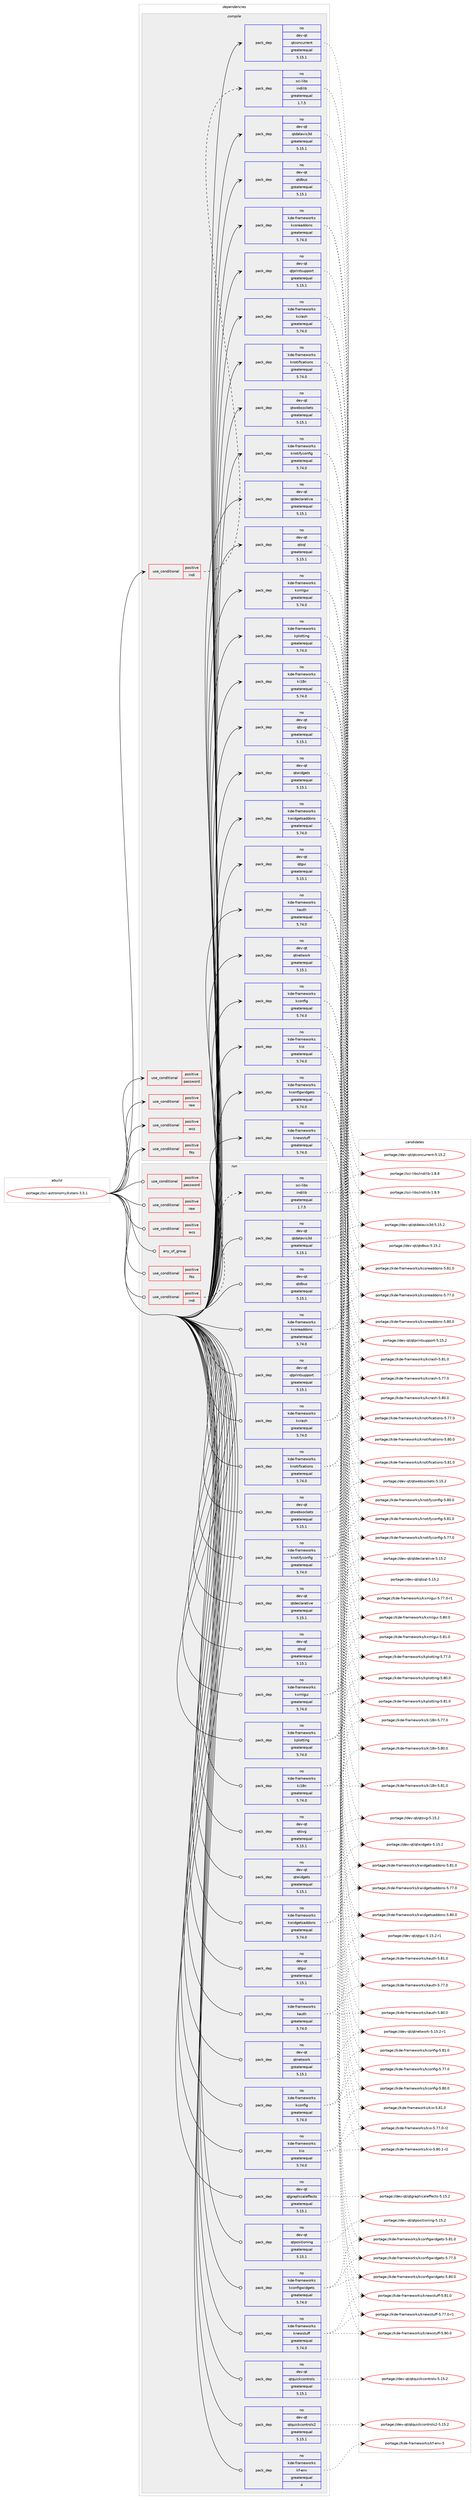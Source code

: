 digraph prolog {

# *************
# Graph options
# *************

newrank=true;
concentrate=true;
compound=true;
graph [rankdir=LR,fontname=Helvetica,fontsize=10,ranksep=1.5];#, ranksep=2.5, nodesep=0.2];
edge  [arrowhead=vee];
node  [fontname=Helvetica,fontsize=10];

# **********
# The ebuild
# **********

subgraph cluster_leftcol {
color=gray;
rank=same;
label=<<i>ebuild</i>>;
id [label="portage://sci-astronomy/kstars-3.5.1", color=red, width=4, href="../sci-astronomy/kstars-3.5.1.svg"];
}

# ****************
# The dependencies
# ****************

subgraph cluster_midcol {
color=gray;
label=<<i>dependencies</i>>;
subgraph cluster_compile {
fillcolor="#eeeeee";
style=filled;
label=<<i>compile</i>>;
subgraph cond871 {
dependency1336 [label=<<TABLE BORDER="0" CELLBORDER="1" CELLSPACING="0" CELLPADDING="4"><TR><TD ROWSPAN="3" CELLPADDING="10">use_conditional</TD></TR><TR><TD>positive</TD></TR><TR><TD>fits</TD></TR></TABLE>>, shape=none, color=red];
# *** BEGIN UNKNOWN DEPENDENCY TYPE (TODO) ***
# dependency1336 -> package_dependency(portage://sci-astronomy/kstars-3.5.1,install,no,sci-libs,cfitsio,none,[,,],any_same_slot,[])
# *** END UNKNOWN DEPENDENCY TYPE (TODO) ***

}
id:e -> dependency1336:w [weight=20,style="solid",arrowhead="vee"];
subgraph cond872 {
dependency1337 [label=<<TABLE BORDER="0" CELLBORDER="1" CELLSPACING="0" CELLPADDING="4"><TR><TD ROWSPAN="3" CELLPADDING="10">use_conditional</TD></TR><TR><TD>positive</TD></TR><TR><TD>indi</TD></TR></TABLE>>, shape=none, color=red];
# *** BEGIN UNKNOWN DEPENDENCY TYPE (TODO) ***
# dependency1337 -> package_dependency(portage://sci-astronomy/kstars-3.5.1,install,no,sci-libs,gsl,none,[,,],any_same_slot,[])
# *** END UNKNOWN DEPENDENCY TYPE (TODO) ***

subgraph pack438 {
dependency1338 [label=<<TABLE BORDER="0" CELLBORDER="1" CELLSPACING="0" CELLPADDING="4" WIDTH="220"><TR><TD ROWSPAN="6" CELLPADDING="30">pack_dep</TD></TR><TR><TD WIDTH="110">no</TD></TR><TR><TD>sci-libs</TD></TR><TR><TD>indilib</TD></TR><TR><TD>greaterequal</TD></TR><TR><TD>1.7.5</TD></TR></TABLE>>, shape=none, color=blue];
}
dependency1337:e -> dependency1338:w [weight=20,style="dashed",arrowhead="vee"];
# *** BEGIN UNKNOWN DEPENDENCY TYPE (TODO) ***
# dependency1337 -> package_dependency(portage://sci-astronomy/kstars-3.5.1,install,no,sci-libs,libnova,none,[,,],any_same_slot,[])
# *** END UNKNOWN DEPENDENCY TYPE (TODO) ***

# *** BEGIN UNKNOWN DEPENDENCY TYPE (TODO) ***
# dependency1337 -> package_dependency(portage://sci-astronomy/kstars-3.5.1,install,no,sci-libs,stellarsolver,none,[,,],[],[])
# *** END UNKNOWN DEPENDENCY TYPE (TODO) ***

}
id:e -> dependency1337:w [weight=20,style="solid",arrowhead="vee"];
subgraph cond873 {
dependency1339 [label=<<TABLE BORDER="0" CELLBORDER="1" CELLSPACING="0" CELLPADDING="4"><TR><TD ROWSPAN="3" CELLPADDING="10">use_conditional</TD></TR><TR><TD>positive</TD></TR><TR><TD>password</TD></TR></TABLE>>, shape=none, color=red];
# *** BEGIN UNKNOWN DEPENDENCY TYPE (TODO) ***
# dependency1339 -> package_dependency(portage://sci-astronomy/kstars-3.5.1,install,no,dev-libs,qtkeychain,none,[,,],any_same_slot,[])
# *** END UNKNOWN DEPENDENCY TYPE (TODO) ***

}
id:e -> dependency1339:w [weight=20,style="solid",arrowhead="vee"];
subgraph cond874 {
dependency1340 [label=<<TABLE BORDER="0" CELLBORDER="1" CELLSPACING="0" CELLPADDING="4"><TR><TD ROWSPAN="3" CELLPADDING="10">use_conditional</TD></TR><TR><TD>positive</TD></TR><TR><TD>raw</TD></TR></TABLE>>, shape=none, color=red];
# *** BEGIN UNKNOWN DEPENDENCY TYPE (TODO) ***
# dependency1340 -> package_dependency(portage://sci-astronomy/kstars-3.5.1,install,no,media-libs,libraw,none,[,,],any_same_slot,[])
# *** END UNKNOWN DEPENDENCY TYPE (TODO) ***

}
id:e -> dependency1340:w [weight=20,style="solid",arrowhead="vee"];
subgraph cond875 {
dependency1341 [label=<<TABLE BORDER="0" CELLBORDER="1" CELLSPACING="0" CELLPADDING="4"><TR><TD ROWSPAN="3" CELLPADDING="10">use_conditional</TD></TR><TR><TD>positive</TD></TR><TR><TD>wcs</TD></TR></TABLE>>, shape=none, color=red];
# *** BEGIN UNKNOWN DEPENDENCY TYPE (TODO) ***
# dependency1341 -> package_dependency(portage://sci-astronomy/kstars-3.5.1,install,no,sci-astronomy,wcslib,none,[,,],any_same_slot,[])
# *** END UNKNOWN DEPENDENCY TYPE (TODO) ***

}
id:e -> dependency1341:w [weight=20,style="solid",arrowhead="vee"];
# *** BEGIN UNKNOWN DEPENDENCY TYPE (TODO) ***
# id -> package_dependency(portage://sci-astronomy/kstars-3.5.1,install,no,dev-cpp,eigen,none,[,,],[slot(3)],[])
# *** END UNKNOWN DEPENDENCY TYPE (TODO) ***

subgraph pack439 {
dependency1342 [label=<<TABLE BORDER="0" CELLBORDER="1" CELLSPACING="0" CELLPADDING="4" WIDTH="220"><TR><TD ROWSPAN="6" CELLPADDING="30">pack_dep</TD></TR><TR><TD WIDTH="110">no</TD></TR><TR><TD>dev-qt</TD></TR><TR><TD>qtconcurrent</TD></TR><TR><TD>greaterequal</TD></TR><TR><TD>5.15.1</TD></TR></TABLE>>, shape=none, color=blue];
}
id:e -> dependency1342:w [weight=20,style="solid",arrowhead="vee"];
# *** BEGIN UNKNOWN DEPENDENCY TYPE (TODO) ***
# id -> package_dependency(portage://sci-astronomy/kstars-3.5.1,install,no,dev-qt,qtcore,none,[,,],[slot(5)],[])
# *** END UNKNOWN DEPENDENCY TYPE (TODO) ***

subgraph pack440 {
dependency1343 [label=<<TABLE BORDER="0" CELLBORDER="1" CELLSPACING="0" CELLPADDING="4" WIDTH="220"><TR><TD ROWSPAN="6" CELLPADDING="30">pack_dep</TD></TR><TR><TD WIDTH="110">no</TD></TR><TR><TD>dev-qt</TD></TR><TR><TD>qtdatavis3d</TD></TR><TR><TD>greaterequal</TD></TR><TR><TD>5.15.1</TD></TR></TABLE>>, shape=none, color=blue];
}
id:e -> dependency1343:w [weight=20,style="solid",arrowhead="vee"];
subgraph pack441 {
dependency1344 [label=<<TABLE BORDER="0" CELLBORDER="1" CELLSPACING="0" CELLPADDING="4" WIDTH="220"><TR><TD ROWSPAN="6" CELLPADDING="30">pack_dep</TD></TR><TR><TD WIDTH="110">no</TD></TR><TR><TD>dev-qt</TD></TR><TR><TD>qtdbus</TD></TR><TR><TD>greaterequal</TD></TR><TR><TD>5.15.1</TD></TR></TABLE>>, shape=none, color=blue];
}
id:e -> dependency1344:w [weight=20,style="solid",arrowhead="vee"];
subgraph pack442 {
dependency1345 [label=<<TABLE BORDER="0" CELLBORDER="1" CELLSPACING="0" CELLPADDING="4" WIDTH="220"><TR><TD ROWSPAN="6" CELLPADDING="30">pack_dep</TD></TR><TR><TD WIDTH="110">no</TD></TR><TR><TD>dev-qt</TD></TR><TR><TD>qtdeclarative</TD></TR><TR><TD>greaterequal</TD></TR><TR><TD>5.15.1</TD></TR></TABLE>>, shape=none, color=blue];
}
id:e -> dependency1345:w [weight=20,style="solid",arrowhead="vee"];
subgraph pack443 {
dependency1346 [label=<<TABLE BORDER="0" CELLBORDER="1" CELLSPACING="0" CELLPADDING="4" WIDTH="220"><TR><TD ROWSPAN="6" CELLPADDING="30">pack_dep</TD></TR><TR><TD WIDTH="110">no</TD></TR><TR><TD>dev-qt</TD></TR><TR><TD>qtgui</TD></TR><TR><TD>greaterequal</TD></TR><TR><TD>5.15.1</TD></TR></TABLE>>, shape=none, color=blue];
}
id:e -> dependency1346:w [weight=20,style="solid",arrowhead="vee"];
subgraph pack444 {
dependency1347 [label=<<TABLE BORDER="0" CELLBORDER="1" CELLSPACING="0" CELLPADDING="4" WIDTH="220"><TR><TD ROWSPAN="6" CELLPADDING="30">pack_dep</TD></TR><TR><TD WIDTH="110">no</TD></TR><TR><TD>dev-qt</TD></TR><TR><TD>qtnetwork</TD></TR><TR><TD>greaterequal</TD></TR><TR><TD>5.15.1</TD></TR></TABLE>>, shape=none, color=blue];
}
id:e -> dependency1347:w [weight=20,style="solid",arrowhead="vee"];
subgraph pack445 {
dependency1348 [label=<<TABLE BORDER="0" CELLBORDER="1" CELLSPACING="0" CELLPADDING="4" WIDTH="220"><TR><TD ROWSPAN="6" CELLPADDING="30">pack_dep</TD></TR><TR><TD WIDTH="110">no</TD></TR><TR><TD>dev-qt</TD></TR><TR><TD>qtprintsupport</TD></TR><TR><TD>greaterequal</TD></TR><TR><TD>5.15.1</TD></TR></TABLE>>, shape=none, color=blue];
}
id:e -> dependency1348:w [weight=20,style="solid",arrowhead="vee"];
subgraph pack446 {
dependency1349 [label=<<TABLE BORDER="0" CELLBORDER="1" CELLSPACING="0" CELLPADDING="4" WIDTH="220"><TR><TD ROWSPAN="6" CELLPADDING="30">pack_dep</TD></TR><TR><TD WIDTH="110">no</TD></TR><TR><TD>dev-qt</TD></TR><TR><TD>qtsql</TD></TR><TR><TD>greaterequal</TD></TR><TR><TD>5.15.1</TD></TR></TABLE>>, shape=none, color=blue];
}
id:e -> dependency1349:w [weight=20,style="solid",arrowhead="vee"];
subgraph pack447 {
dependency1350 [label=<<TABLE BORDER="0" CELLBORDER="1" CELLSPACING="0" CELLPADDING="4" WIDTH="220"><TR><TD ROWSPAN="6" CELLPADDING="30">pack_dep</TD></TR><TR><TD WIDTH="110">no</TD></TR><TR><TD>dev-qt</TD></TR><TR><TD>qtsvg</TD></TR><TR><TD>greaterequal</TD></TR><TR><TD>5.15.1</TD></TR></TABLE>>, shape=none, color=blue];
}
id:e -> dependency1350:w [weight=20,style="solid",arrowhead="vee"];
subgraph pack448 {
dependency1351 [label=<<TABLE BORDER="0" CELLBORDER="1" CELLSPACING="0" CELLPADDING="4" WIDTH="220"><TR><TD ROWSPAN="6" CELLPADDING="30">pack_dep</TD></TR><TR><TD WIDTH="110">no</TD></TR><TR><TD>dev-qt</TD></TR><TR><TD>qtwebsockets</TD></TR><TR><TD>greaterequal</TD></TR><TR><TD>5.15.1</TD></TR></TABLE>>, shape=none, color=blue];
}
id:e -> dependency1351:w [weight=20,style="solid",arrowhead="vee"];
subgraph pack449 {
dependency1352 [label=<<TABLE BORDER="0" CELLBORDER="1" CELLSPACING="0" CELLPADDING="4" WIDTH="220"><TR><TD ROWSPAN="6" CELLPADDING="30">pack_dep</TD></TR><TR><TD WIDTH="110">no</TD></TR><TR><TD>dev-qt</TD></TR><TR><TD>qtwidgets</TD></TR><TR><TD>greaterequal</TD></TR><TR><TD>5.15.1</TD></TR></TABLE>>, shape=none, color=blue];
}
id:e -> dependency1352:w [weight=20,style="solid",arrowhead="vee"];
# *** BEGIN UNKNOWN DEPENDENCY TYPE (TODO) ***
# id -> package_dependency(portage://sci-astronomy/kstars-3.5.1,install,no,dev-util,desktop-file-utils,none,[,,],[],[])
# *** END UNKNOWN DEPENDENCY TYPE (TODO) ***

subgraph pack450 {
dependency1353 [label=<<TABLE BORDER="0" CELLBORDER="1" CELLSPACING="0" CELLPADDING="4" WIDTH="220"><TR><TD ROWSPAN="6" CELLPADDING="30">pack_dep</TD></TR><TR><TD WIDTH="110">no</TD></TR><TR><TD>kde-frameworks</TD></TR><TR><TD>kauth</TD></TR><TR><TD>greaterequal</TD></TR><TR><TD>5.74.0</TD></TR></TABLE>>, shape=none, color=blue];
}
id:e -> dependency1353:w [weight=20,style="solid",arrowhead="vee"];
subgraph pack451 {
dependency1354 [label=<<TABLE BORDER="0" CELLBORDER="1" CELLSPACING="0" CELLPADDING="4" WIDTH="220"><TR><TD ROWSPAN="6" CELLPADDING="30">pack_dep</TD></TR><TR><TD WIDTH="110">no</TD></TR><TR><TD>kde-frameworks</TD></TR><TR><TD>kconfig</TD></TR><TR><TD>greaterequal</TD></TR><TR><TD>5.74.0</TD></TR></TABLE>>, shape=none, color=blue];
}
id:e -> dependency1354:w [weight=20,style="solid",arrowhead="vee"];
subgraph pack452 {
dependency1355 [label=<<TABLE BORDER="0" CELLBORDER="1" CELLSPACING="0" CELLPADDING="4" WIDTH="220"><TR><TD ROWSPAN="6" CELLPADDING="30">pack_dep</TD></TR><TR><TD WIDTH="110">no</TD></TR><TR><TD>kde-frameworks</TD></TR><TR><TD>kconfigwidgets</TD></TR><TR><TD>greaterequal</TD></TR><TR><TD>5.74.0</TD></TR></TABLE>>, shape=none, color=blue];
}
id:e -> dependency1355:w [weight=20,style="solid",arrowhead="vee"];
subgraph pack453 {
dependency1356 [label=<<TABLE BORDER="0" CELLBORDER="1" CELLSPACING="0" CELLPADDING="4" WIDTH="220"><TR><TD ROWSPAN="6" CELLPADDING="30">pack_dep</TD></TR><TR><TD WIDTH="110">no</TD></TR><TR><TD>kde-frameworks</TD></TR><TR><TD>kcoreaddons</TD></TR><TR><TD>greaterequal</TD></TR><TR><TD>5.74.0</TD></TR></TABLE>>, shape=none, color=blue];
}
id:e -> dependency1356:w [weight=20,style="solid",arrowhead="vee"];
subgraph pack454 {
dependency1357 [label=<<TABLE BORDER="0" CELLBORDER="1" CELLSPACING="0" CELLPADDING="4" WIDTH="220"><TR><TD ROWSPAN="6" CELLPADDING="30">pack_dep</TD></TR><TR><TD WIDTH="110">no</TD></TR><TR><TD>kde-frameworks</TD></TR><TR><TD>kcrash</TD></TR><TR><TD>greaterequal</TD></TR><TR><TD>5.74.0</TD></TR></TABLE>>, shape=none, color=blue];
}
id:e -> dependency1357:w [weight=20,style="solid",arrowhead="vee"];
subgraph pack455 {
dependency1358 [label=<<TABLE BORDER="0" CELLBORDER="1" CELLSPACING="0" CELLPADDING="4" WIDTH="220"><TR><TD ROWSPAN="6" CELLPADDING="30">pack_dep</TD></TR><TR><TD WIDTH="110">no</TD></TR><TR><TD>kde-frameworks</TD></TR><TR><TD>ki18n</TD></TR><TR><TD>greaterequal</TD></TR><TR><TD>5.74.0</TD></TR></TABLE>>, shape=none, color=blue];
}
id:e -> dependency1358:w [weight=20,style="solid",arrowhead="vee"];
subgraph pack456 {
dependency1359 [label=<<TABLE BORDER="0" CELLBORDER="1" CELLSPACING="0" CELLPADDING="4" WIDTH="220"><TR><TD ROWSPAN="6" CELLPADDING="30">pack_dep</TD></TR><TR><TD WIDTH="110">no</TD></TR><TR><TD>kde-frameworks</TD></TR><TR><TD>kio</TD></TR><TR><TD>greaterequal</TD></TR><TR><TD>5.74.0</TD></TR></TABLE>>, shape=none, color=blue];
}
id:e -> dependency1359:w [weight=20,style="solid",arrowhead="vee"];
subgraph pack457 {
dependency1360 [label=<<TABLE BORDER="0" CELLBORDER="1" CELLSPACING="0" CELLPADDING="4" WIDTH="220"><TR><TD ROWSPAN="6" CELLPADDING="30">pack_dep</TD></TR><TR><TD WIDTH="110">no</TD></TR><TR><TD>kde-frameworks</TD></TR><TR><TD>knewstuff</TD></TR><TR><TD>greaterequal</TD></TR><TR><TD>5.74.0</TD></TR></TABLE>>, shape=none, color=blue];
}
id:e -> dependency1360:w [weight=20,style="solid",arrowhead="vee"];
subgraph pack458 {
dependency1361 [label=<<TABLE BORDER="0" CELLBORDER="1" CELLSPACING="0" CELLPADDING="4" WIDTH="220"><TR><TD ROWSPAN="6" CELLPADDING="30">pack_dep</TD></TR><TR><TD WIDTH="110">no</TD></TR><TR><TD>kde-frameworks</TD></TR><TR><TD>knotifications</TD></TR><TR><TD>greaterequal</TD></TR><TR><TD>5.74.0</TD></TR></TABLE>>, shape=none, color=blue];
}
id:e -> dependency1361:w [weight=20,style="solid",arrowhead="vee"];
subgraph pack459 {
dependency1362 [label=<<TABLE BORDER="0" CELLBORDER="1" CELLSPACING="0" CELLPADDING="4" WIDTH="220"><TR><TD ROWSPAN="6" CELLPADDING="30">pack_dep</TD></TR><TR><TD WIDTH="110">no</TD></TR><TR><TD>kde-frameworks</TD></TR><TR><TD>knotifyconfig</TD></TR><TR><TD>greaterequal</TD></TR><TR><TD>5.74.0</TD></TR></TABLE>>, shape=none, color=blue];
}
id:e -> dependency1362:w [weight=20,style="solid",arrowhead="vee"];
subgraph pack460 {
dependency1363 [label=<<TABLE BORDER="0" CELLBORDER="1" CELLSPACING="0" CELLPADDING="4" WIDTH="220"><TR><TD ROWSPAN="6" CELLPADDING="30">pack_dep</TD></TR><TR><TD WIDTH="110">no</TD></TR><TR><TD>kde-frameworks</TD></TR><TR><TD>kplotting</TD></TR><TR><TD>greaterequal</TD></TR><TR><TD>5.74.0</TD></TR></TABLE>>, shape=none, color=blue];
}
id:e -> dependency1363:w [weight=20,style="solid",arrowhead="vee"];
subgraph pack461 {
dependency1364 [label=<<TABLE BORDER="0" CELLBORDER="1" CELLSPACING="0" CELLPADDING="4" WIDTH="220"><TR><TD ROWSPAN="6" CELLPADDING="30">pack_dep</TD></TR><TR><TD WIDTH="110">no</TD></TR><TR><TD>kde-frameworks</TD></TR><TR><TD>kwidgetsaddons</TD></TR><TR><TD>greaterequal</TD></TR><TR><TD>5.74.0</TD></TR></TABLE>>, shape=none, color=blue];
}
id:e -> dependency1364:w [weight=20,style="solid",arrowhead="vee"];
subgraph pack462 {
dependency1365 [label=<<TABLE BORDER="0" CELLBORDER="1" CELLSPACING="0" CELLPADDING="4" WIDTH="220"><TR><TD ROWSPAN="6" CELLPADDING="30">pack_dep</TD></TR><TR><TD WIDTH="110">no</TD></TR><TR><TD>kde-frameworks</TD></TR><TR><TD>kxmlgui</TD></TR><TR><TD>greaterequal</TD></TR><TR><TD>5.74.0</TD></TR></TABLE>>, shape=none, color=blue];
}
id:e -> dependency1365:w [weight=20,style="solid",arrowhead="vee"];
# *** BEGIN UNKNOWN DEPENDENCY TYPE (TODO) ***
# id -> package_dependency(portage://sci-astronomy/kstars-3.5.1,install,no,sys-libs,zlib,none,[,,],[],[])
# *** END UNKNOWN DEPENDENCY TYPE (TODO) ***

# *** BEGIN UNKNOWN DEPENDENCY TYPE (TODO) ***
# id -> package_dependency(portage://sci-astronomy/kstars-3.5.1,install,no,x11-misc,shared-mime-info,none,[,,],[],[])
# *** END UNKNOWN DEPENDENCY TYPE (TODO) ***

}
subgraph cluster_compileandrun {
fillcolor="#eeeeee";
style=filled;
label=<<i>compile and run</i>>;
}
subgraph cluster_run {
fillcolor="#eeeeee";
style=filled;
label=<<i>run</i>>;
subgraph any23 {
dependency1366 [label=<<TABLE BORDER="0" CELLBORDER="1" CELLSPACING="0" CELLPADDING="4"><TR><TD CELLPADDING="10">any_of_group</TD></TR></TABLE>>, shape=none, color=red];# *** BEGIN UNKNOWN DEPENDENCY TYPE (TODO) ***
# dependency1366 -> package_dependency(portage://sci-astronomy/kstars-3.5.1,run,no,kde-frameworks,breeze-icons,none,[,,],any_different_slot,[])
# *** END UNKNOWN DEPENDENCY TYPE (TODO) ***

# *** BEGIN UNKNOWN DEPENDENCY TYPE (TODO) ***
# dependency1366 -> package_dependency(portage://sci-astronomy/kstars-3.5.1,run,no,kde-frameworks,oxygen-icons,none,[,,],any_different_slot,[])
# *** END UNKNOWN DEPENDENCY TYPE (TODO) ***

}
id:e -> dependency1366:w [weight=20,style="solid",arrowhead="odot"];
subgraph cond876 {
dependency1367 [label=<<TABLE BORDER="0" CELLBORDER="1" CELLSPACING="0" CELLPADDING="4"><TR><TD ROWSPAN="3" CELLPADDING="10">use_conditional</TD></TR><TR><TD>positive</TD></TR><TR><TD>fits</TD></TR></TABLE>>, shape=none, color=red];
# *** BEGIN UNKNOWN DEPENDENCY TYPE (TODO) ***
# dependency1367 -> package_dependency(portage://sci-astronomy/kstars-3.5.1,run,no,sci-libs,cfitsio,none,[,,],any_same_slot,[])
# *** END UNKNOWN DEPENDENCY TYPE (TODO) ***

}
id:e -> dependency1367:w [weight=20,style="solid",arrowhead="odot"];
subgraph cond877 {
dependency1368 [label=<<TABLE BORDER="0" CELLBORDER="1" CELLSPACING="0" CELLPADDING="4"><TR><TD ROWSPAN="3" CELLPADDING="10">use_conditional</TD></TR><TR><TD>positive</TD></TR><TR><TD>indi</TD></TR></TABLE>>, shape=none, color=red];
# *** BEGIN UNKNOWN DEPENDENCY TYPE (TODO) ***
# dependency1368 -> package_dependency(portage://sci-astronomy/kstars-3.5.1,run,no,sci-libs,gsl,none,[,,],any_same_slot,[])
# *** END UNKNOWN DEPENDENCY TYPE (TODO) ***

subgraph pack463 {
dependency1369 [label=<<TABLE BORDER="0" CELLBORDER="1" CELLSPACING="0" CELLPADDING="4" WIDTH="220"><TR><TD ROWSPAN="6" CELLPADDING="30">pack_dep</TD></TR><TR><TD WIDTH="110">no</TD></TR><TR><TD>sci-libs</TD></TR><TR><TD>indilib</TD></TR><TR><TD>greaterequal</TD></TR><TR><TD>1.7.5</TD></TR></TABLE>>, shape=none, color=blue];
}
dependency1368:e -> dependency1369:w [weight=20,style="dashed",arrowhead="vee"];
# *** BEGIN UNKNOWN DEPENDENCY TYPE (TODO) ***
# dependency1368 -> package_dependency(portage://sci-astronomy/kstars-3.5.1,run,no,sci-libs,libnova,none,[,,],any_same_slot,[])
# *** END UNKNOWN DEPENDENCY TYPE (TODO) ***

# *** BEGIN UNKNOWN DEPENDENCY TYPE (TODO) ***
# dependency1368 -> package_dependency(portage://sci-astronomy/kstars-3.5.1,run,no,sci-libs,stellarsolver,none,[,,],[],[])
# *** END UNKNOWN DEPENDENCY TYPE (TODO) ***

}
id:e -> dependency1368:w [weight=20,style="solid",arrowhead="odot"];
subgraph cond878 {
dependency1370 [label=<<TABLE BORDER="0" CELLBORDER="1" CELLSPACING="0" CELLPADDING="4"><TR><TD ROWSPAN="3" CELLPADDING="10">use_conditional</TD></TR><TR><TD>positive</TD></TR><TR><TD>password</TD></TR></TABLE>>, shape=none, color=red];
# *** BEGIN UNKNOWN DEPENDENCY TYPE (TODO) ***
# dependency1370 -> package_dependency(portage://sci-astronomy/kstars-3.5.1,run,no,dev-libs,qtkeychain,none,[,,],any_same_slot,[])
# *** END UNKNOWN DEPENDENCY TYPE (TODO) ***

}
id:e -> dependency1370:w [weight=20,style="solid",arrowhead="odot"];
subgraph cond879 {
dependency1371 [label=<<TABLE BORDER="0" CELLBORDER="1" CELLSPACING="0" CELLPADDING="4"><TR><TD ROWSPAN="3" CELLPADDING="10">use_conditional</TD></TR><TR><TD>positive</TD></TR><TR><TD>raw</TD></TR></TABLE>>, shape=none, color=red];
# *** BEGIN UNKNOWN DEPENDENCY TYPE (TODO) ***
# dependency1371 -> package_dependency(portage://sci-astronomy/kstars-3.5.1,run,no,media-libs,libraw,none,[,,],any_same_slot,[])
# *** END UNKNOWN DEPENDENCY TYPE (TODO) ***

}
id:e -> dependency1371:w [weight=20,style="solid",arrowhead="odot"];
subgraph cond880 {
dependency1372 [label=<<TABLE BORDER="0" CELLBORDER="1" CELLSPACING="0" CELLPADDING="4"><TR><TD ROWSPAN="3" CELLPADDING="10">use_conditional</TD></TR><TR><TD>positive</TD></TR><TR><TD>wcs</TD></TR></TABLE>>, shape=none, color=red];
# *** BEGIN UNKNOWN DEPENDENCY TYPE (TODO) ***
# dependency1372 -> package_dependency(portage://sci-astronomy/kstars-3.5.1,run,no,sci-astronomy,wcslib,none,[,,],any_same_slot,[])
# *** END UNKNOWN DEPENDENCY TYPE (TODO) ***

}
id:e -> dependency1372:w [weight=20,style="solid",arrowhead="odot"];
# *** BEGIN UNKNOWN DEPENDENCY TYPE (TODO) ***
# id -> package_dependency(portage://sci-astronomy/kstars-3.5.1,run,no,dev-qt,qtcore,none,[,,],[slot(5)],[])
# *** END UNKNOWN DEPENDENCY TYPE (TODO) ***

subgraph pack464 {
dependency1373 [label=<<TABLE BORDER="0" CELLBORDER="1" CELLSPACING="0" CELLPADDING="4" WIDTH="220"><TR><TD ROWSPAN="6" CELLPADDING="30">pack_dep</TD></TR><TR><TD WIDTH="110">no</TD></TR><TR><TD>dev-qt</TD></TR><TR><TD>qtdatavis3d</TD></TR><TR><TD>greaterequal</TD></TR><TR><TD>5.15.1</TD></TR></TABLE>>, shape=none, color=blue];
}
id:e -> dependency1373:w [weight=20,style="solid",arrowhead="odot"];
subgraph pack465 {
dependency1374 [label=<<TABLE BORDER="0" CELLBORDER="1" CELLSPACING="0" CELLPADDING="4" WIDTH="220"><TR><TD ROWSPAN="6" CELLPADDING="30">pack_dep</TD></TR><TR><TD WIDTH="110">no</TD></TR><TR><TD>dev-qt</TD></TR><TR><TD>qtdbus</TD></TR><TR><TD>greaterequal</TD></TR><TR><TD>5.15.1</TD></TR></TABLE>>, shape=none, color=blue];
}
id:e -> dependency1374:w [weight=20,style="solid",arrowhead="odot"];
subgraph pack466 {
dependency1375 [label=<<TABLE BORDER="0" CELLBORDER="1" CELLSPACING="0" CELLPADDING="4" WIDTH="220"><TR><TD ROWSPAN="6" CELLPADDING="30">pack_dep</TD></TR><TR><TD WIDTH="110">no</TD></TR><TR><TD>dev-qt</TD></TR><TR><TD>qtdeclarative</TD></TR><TR><TD>greaterequal</TD></TR><TR><TD>5.15.1</TD></TR></TABLE>>, shape=none, color=blue];
}
id:e -> dependency1375:w [weight=20,style="solid",arrowhead="odot"];
subgraph pack467 {
dependency1376 [label=<<TABLE BORDER="0" CELLBORDER="1" CELLSPACING="0" CELLPADDING="4" WIDTH="220"><TR><TD ROWSPAN="6" CELLPADDING="30">pack_dep</TD></TR><TR><TD WIDTH="110">no</TD></TR><TR><TD>dev-qt</TD></TR><TR><TD>qtgraphicaleffects</TD></TR><TR><TD>greaterequal</TD></TR><TR><TD>5.15.1</TD></TR></TABLE>>, shape=none, color=blue];
}
id:e -> dependency1376:w [weight=20,style="solid",arrowhead="odot"];
subgraph pack468 {
dependency1377 [label=<<TABLE BORDER="0" CELLBORDER="1" CELLSPACING="0" CELLPADDING="4" WIDTH="220"><TR><TD ROWSPAN="6" CELLPADDING="30">pack_dep</TD></TR><TR><TD WIDTH="110">no</TD></TR><TR><TD>dev-qt</TD></TR><TR><TD>qtgui</TD></TR><TR><TD>greaterequal</TD></TR><TR><TD>5.15.1</TD></TR></TABLE>>, shape=none, color=blue];
}
id:e -> dependency1377:w [weight=20,style="solid",arrowhead="odot"];
subgraph pack469 {
dependency1378 [label=<<TABLE BORDER="0" CELLBORDER="1" CELLSPACING="0" CELLPADDING="4" WIDTH="220"><TR><TD ROWSPAN="6" CELLPADDING="30">pack_dep</TD></TR><TR><TD WIDTH="110">no</TD></TR><TR><TD>dev-qt</TD></TR><TR><TD>qtnetwork</TD></TR><TR><TD>greaterequal</TD></TR><TR><TD>5.15.1</TD></TR></TABLE>>, shape=none, color=blue];
}
id:e -> dependency1378:w [weight=20,style="solid",arrowhead="odot"];
subgraph pack470 {
dependency1379 [label=<<TABLE BORDER="0" CELLBORDER="1" CELLSPACING="0" CELLPADDING="4" WIDTH="220"><TR><TD ROWSPAN="6" CELLPADDING="30">pack_dep</TD></TR><TR><TD WIDTH="110">no</TD></TR><TR><TD>dev-qt</TD></TR><TR><TD>qtpositioning</TD></TR><TR><TD>greaterequal</TD></TR><TR><TD>5.15.1</TD></TR></TABLE>>, shape=none, color=blue];
}
id:e -> dependency1379:w [weight=20,style="solid",arrowhead="odot"];
subgraph pack471 {
dependency1380 [label=<<TABLE BORDER="0" CELLBORDER="1" CELLSPACING="0" CELLPADDING="4" WIDTH="220"><TR><TD ROWSPAN="6" CELLPADDING="30">pack_dep</TD></TR><TR><TD WIDTH="110">no</TD></TR><TR><TD>dev-qt</TD></TR><TR><TD>qtprintsupport</TD></TR><TR><TD>greaterequal</TD></TR><TR><TD>5.15.1</TD></TR></TABLE>>, shape=none, color=blue];
}
id:e -> dependency1380:w [weight=20,style="solid",arrowhead="odot"];
subgraph pack472 {
dependency1381 [label=<<TABLE BORDER="0" CELLBORDER="1" CELLSPACING="0" CELLPADDING="4" WIDTH="220"><TR><TD ROWSPAN="6" CELLPADDING="30">pack_dep</TD></TR><TR><TD WIDTH="110">no</TD></TR><TR><TD>dev-qt</TD></TR><TR><TD>qtquickcontrols</TD></TR><TR><TD>greaterequal</TD></TR><TR><TD>5.15.1</TD></TR></TABLE>>, shape=none, color=blue];
}
id:e -> dependency1381:w [weight=20,style="solid",arrowhead="odot"];
subgraph pack473 {
dependency1382 [label=<<TABLE BORDER="0" CELLBORDER="1" CELLSPACING="0" CELLPADDING="4" WIDTH="220"><TR><TD ROWSPAN="6" CELLPADDING="30">pack_dep</TD></TR><TR><TD WIDTH="110">no</TD></TR><TR><TD>dev-qt</TD></TR><TR><TD>qtquickcontrols2</TD></TR><TR><TD>greaterequal</TD></TR><TR><TD>5.15.1</TD></TR></TABLE>>, shape=none, color=blue];
}
id:e -> dependency1382:w [weight=20,style="solid",arrowhead="odot"];
subgraph pack474 {
dependency1383 [label=<<TABLE BORDER="0" CELLBORDER="1" CELLSPACING="0" CELLPADDING="4" WIDTH="220"><TR><TD ROWSPAN="6" CELLPADDING="30">pack_dep</TD></TR><TR><TD WIDTH="110">no</TD></TR><TR><TD>dev-qt</TD></TR><TR><TD>qtsql</TD></TR><TR><TD>greaterequal</TD></TR><TR><TD>5.15.1</TD></TR></TABLE>>, shape=none, color=blue];
}
id:e -> dependency1383:w [weight=20,style="solid",arrowhead="odot"];
subgraph pack475 {
dependency1384 [label=<<TABLE BORDER="0" CELLBORDER="1" CELLSPACING="0" CELLPADDING="4" WIDTH="220"><TR><TD ROWSPAN="6" CELLPADDING="30">pack_dep</TD></TR><TR><TD WIDTH="110">no</TD></TR><TR><TD>dev-qt</TD></TR><TR><TD>qtsvg</TD></TR><TR><TD>greaterequal</TD></TR><TR><TD>5.15.1</TD></TR></TABLE>>, shape=none, color=blue];
}
id:e -> dependency1384:w [weight=20,style="solid",arrowhead="odot"];
subgraph pack476 {
dependency1385 [label=<<TABLE BORDER="0" CELLBORDER="1" CELLSPACING="0" CELLPADDING="4" WIDTH="220"><TR><TD ROWSPAN="6" CELLPADDING="30">pack_dep</TD></TR><TR><TD WIDTH="110">no</TD></TR><TR><TD>dev-qt</TD></TR><TR><TD>qtwebsockets</TD></TR><TR><TD>greaterequal</TD></TR><TR><TD>5.15.1</TD></TR></TABLE>>, shape=none, color=blue];
}
id:e -> dependency1385:w [weight=20,style="solid",arrowhead="odot"];
subgraph pack477 {
dependency1386 [label=<<TABLE BORDER="0" CELLBORDER="1" CELLSPACING="0" CELLPADDING="4" WIDTH="220"><TR><TD ROWSPAN="6" CELLPADDING="30">pack_dep</TD></TR><TR><TD WIDTH="110">no</TD></TR><TR><TD>dev-qt</TD></TR><TR><TD>qtwidgets</TD></TR><TR><TD>greaterequal</TD></TR><TR><TD>5.15.1</TD></TR></TABLE>>, shape=none, color=blue];
}
id:e -> dependency1386:w [weight=20,style="solid",arrowhead="odot"];
subgraph pack478 {
dependency1387 [label=<<TABLE BORDER="0" CELLBORDER="1" CELLSPACING="0" CELLPADDING="4" WIDTH="220"><TR><TD ROWSPAN="6" CELLPADDING="30">pack_dep</TD></TR><TR><TD WIDTH="110">no</TD></TR><TR><TD>kde-frameworks</TD></TR><TR><TD>kauth</TD></TR><TR><TD>greaterequal</TD></TR><TR><TD>5.74.0</TD></TR></TABLE>>, shape=none, color=blue];
}
id:e -> dependency1387:w [weight=20,style="solid",arrowhead="odot"];
subgraph pack479 {
dependency1388 [label=<<TABLE BORDER="0" CELLBORDER="1" CELLSPACING="0" CELLPADDING="4" WIDTH="220"><TR><TD ROWSPAN="6" CELLPADDING="30">pack_dep</TD></TR><TR><TD WIDTH="110">no</TD></TR><TR><TD>kde-frameworks</TD></TR><TR><TD>kconfig</TD></TR><TR><TD>greaterequal</TD></TR><TR><TD>5.74.0</TD></TR></TABLE>>, shape=none, color=blue];
}
id:e -> dependency1388:w [weight=20,style="solid",arrowhead="odot"];
subgraph pack480 {
dependency1389 [label=<<TABLE BORDER="0" CELLBORDER="1" CELLSPACING="0" CELLPADDING="4" WIDTH="220"><TR><TD ROWSPAN="6" CELLPADDING="30">pack_dep</TD></TR><TR><TD WIDTH="110">no</TD></TR><TR><TD>kde-frameworks</TD></TR><TR><TD>kconfigwidgets</TD></TR><TR><TD>greaterequal</TD></TR><TR><TD>5.74.0</TD></TR></TABLE>>, shape=none, color=blue];
}
id:e -> dependency1389:w [weight=20,style="solid",arrowhead="odot"];
subgraph pack481 {
dependency1390 [label=<<TABLE BORDER="0" CELLBORDER="1" CELLSPACING="0" CELLPADDING="4" WIDTH="220"><TR><TD ROWSPAN="6" CELLPADDING="30">pack_dep</TD></TR><TR><TD WIDTH="110">no</TD></TR><TR><TD>kde-frameworks</TD></TR><TR><TD>kcoreaddons</TD></TR><TR><TD>greaterequal</TD></TR><TR><TD>5.74.0</TD></TR></TABLE>>, shape=none, color=blue];
}
id:e -> dependency1390:w [weight=20,style="solid",arrowhead="odot"];
subgraph pack482 {
dependency1391 [label=<<TABLE BORDER="0" CELLBORDER="1" CELLSPACING="0" CELLPADDING="4" WIDTH="220"><TR><TD ROWSPAN="6" CELLPADDING="30">pack_dep</TD></TR><TR><TD WIDTH="110">no</TD></TR><TR><TD>kde-frameworks</TD></TR><TR><TD>kcrash</TD></TR><TR><TD>greaterequal</TD></TR><TR><TD>5.74.0</TD></TR></TABLE>>, shape=none, color=blue];
}
id:e -> dependency1391:w [weight=20,style="solid",arrowhead="odot"];
subgraph pack483 {
dependency1392 [label=<<TABLE BORDER="0" CELLBORDER="1" CELLSPACING="0" CELLPADDING="4" WIDTH="220"><TR><TD ROWSPAN="6" CELLPADDING="30">pack_dep</TD></TR><TR><TD WIDTH="110">no</TD></TR><TR><TD>kde-frameworks</TD></TR><TR><TD>kf-env</TD></TR><TR><TD>greaterequal</TD></TR><TR><TD>4</TD></TR></TABLE>>, shape=none, color=blue];
}
id:e -> dependency1392:w [weight=20,style="solid",arrowhead="odot"];
subgraph pack484 {
dependency1393 [label=<<TABLE BORDER="0" CELLBORDER="1" CELLSPACING="0" CELLPADDING="4" WIDTH="220"><TR><TD ROWSPAN="6" CELLPADDING="30">pack_dep</TD></TR><TR><TD WIDTH="110">no</TD></TR><TR><TD>kde-frameworks</TD></TR><TR><TD>ki18n</TD></TR><TR><TD>greaterequal</TD></TR><TR><TD>5.74.0</TD></TR></TABLE>>, shape=none, color=blue];
}
id:e -> dependency1393:w [weight=20,style="solid",arrowhead="odot"];
subgraph pack485 {
dependency1394 [label=<<TABLE BORDER="0" CELLBORDER="1" CELLSPACING="0" CELLPADDING="4" WIDTH="220"><TR><TD ROWSPAN="6" CELLPADDING="30">pack_dep</TD></TR><TR><TD WIDTH="110">no</TD></TR><TR><TD>kde-frameworks</TD></TR><TR><TD>kio</TD></TR><TR><TD>greaterequal</TD></TR><TR><TD>5.74.0</TD></TR></TABLE>>, shape=none, color=blue];
}
id:e -> dependency1394:w [weight=20,style="solid",arrowhead="odot"];
subgraph pack486 {
dependency1395 [label=<<TABLE BORDER="0" CELLBORDER="1" CELLSPACING="0" CELLPADDING="4" WIDTH="220"><TR><TD ROWSPAN="6" CELLPADDING="30">pack_dep</TD></TR><TR><TD WIDTH="110">no</TD></TR><TR><TD>kde-frameworks</TD></TR><TR><TD>knewstuff</TD></TR><TR><TD>greaterequal</TD></TR><TR><TD>5.74.0</TD></TR></TABLE>>, shape=none, color=blue];
}
id:e -> dependency1395:w [weight=20,style="solid",arrowhead="odot"];
subgraph pack487 {
dependency1396 [label=<<TABLE BORDER="0" CELLBORDER="1" CELLSPACING="0" CELLPADDING="4" WIDTH="220"><TR><TD ROWSPAN="6" CELLPADDING="30">pack_dep</TD></TR><TR><TD WIDTH="110">no</TD></TR><TR><TD>kde-frameworks</TD></TR><TR><TD>knotifications</TD></TR><TR><TD>greaterequal</TD></TR><TR><TD>5.74.0</TD></TR></TABLE>>, shape=none, color=blue];
}
id:e -> dependency1396:w [weight=20,style="solid",arrowhead="odot"];
subgraph pack488 {
dependency1397 [label=<<TABLE BORDER="0" CELLBORDER="1" CELLSPACING="0" CELLPADDING="4" WIDTH="220"><TR><TD ROWSPAN="6" CELLPADDING="30">pack_dep</TD></TR><TR><TD WIDTH="110">no</TD></TR><TR><TD>kde-frameworks</TD></TR><TR><TD>knotifyconfig</TD></TR><TR><TD>greaterequal</TD></TR><TR><TD>5.74.0</TD></TR></TABLE>>, shape=none, color=blue];
}
id:e -> dependency1397:w [weight=20,style="solid",arrowhead="odot"];
subgraph pack489 {
dependency1398 [label=<<TABLE BORDER="0" CELLBORDER="1" CELLSPACING="0" CELLPADDING="4" WIDTH="220"><TR><TD ROWSPAN="6" CELLPADDING="30">pack_dep</TD></TR><TR><TD WIDTH="110">no</TD></TR><TR><TD>kde-frameworks</TD></TR><TR><TD>kplotting</TD></TR><TR><TD>greaterequal</TD></TR><TR><TD>5.74.0</TD></TR></TABLE>>, shape=none, color=blue];
}
id:e -> dependency1398:w [weight=20,style="solid",arrowhead="odot"];
subgraph pack490 {
dependency1399 [label=<<TABLE BORDER="0" CELLBORDER="1" CELLSPACING="0" CELLPADDING="4" WIDTH="220"><TR><TD ROWSPAN="6" CELLPADDING="30">pack_dep</TD></TR><TR><TD WIDTH="110">no</TD></TR><TR><TD>kde-frameworks</TD></TR><TR><TD>kwidgetsaddons</TD></TR><TR><TD>greaterequal</TD></TR><TR><TD>5.74.0</TD></TR></TABLE>>, shape=none, color=blue];
}
id:e -> dependency1399:w [weight=20,style="solid",arrowhead="odot"];
subgraph pack491 {
dependency1400 [label=<<TABLE BORDER="0" CELLBORDER="1" CELLSPACING="0" CELLPADDING="4" WIDTH="220"><TR><TD ROWSPAN="6" CELLPADDING="30">pack_dep</TD></TR><TR><TD WIDTH="110">no</TD></TR><TR><TD>kde-frameworks</TD></TR><TR><TD>kxmlgui</TD></TR><TR><TD>greaterequal</TD></TR><TR><TD>5.74.0</TD></TR></TABLE>>, shape=none, color=blue];
}
id:e -> dependency1400:w [weight=20,style="solid",arrowhead="odot"];
# *** BEGIN UNKNOWN DEPENDENCY TYPE (TODO) ***
# id -> package_dependency(portage://sci-astronomy/kstars-3.5.1,run,no,sys-libs,zlib,none,[,,],[],[])
# *** END UNKNOWN DEPENDENCY TYPE (TODO) ***

}
}

# **************
# The candidates
# **************

subgraph cluster_choices {
rank=same;
color=gray;
label=<<i>candidates</i>>;

subgraph choice438 {
color=black;
nodesep=1;
choice1159910545108105981154710511010010510810598454946564656 [label="portage://sci-libs/indilib-1.8.8", color=red, width=4,href="../sci-libs/indilib-1.8.8.svg"];
choice1159910545108105981154710511010010510810598454946564657 [label="portage://sci-libs/indilib-1.8.9", color=red, width=4,href="../sci-libs/indilib-1.8.9.svg"];
dependency1338:e -> choice1159910545108105981154710511010010510810598454946564656:w [style=dotted,weight="100"];
dependency1338:e -> choice1159910545108105981154710511010010510810598454946564657:w [style=dotted,weight="100"];
}
subgraph choice439 {
color=black;
nodesep=1;
choice1001011184511311647113116991111109911711411410111011645534649534650 [label="portage://dev-qt/qtconcurrent-5.15.2", color=red, width=4,href="../dev-qt/qtconcurrent-5.15.2.svg"];
dependency1342:e -> choice1001011184511311647113116991111109911711411410111011645534649534650:w [style=dotted,weight="100"];
}
subgraph choice440 {
color=black;
nodesep=1;
choice100101118451131164711311610097116971181051155110045534649534650 [label="portage://dev-qt/qtdatavis3d-5.15.2", color=red, width=4,href="../dev-qt/qtdatavis3d-5.15.2.svg"];
dependency1343:e -> choice100101118451131164711311610097116971181051155110045534649534650:w [style=dotted,weight="100"];
}
subgraph choice441 {
color=black;
nodesep=1;
choice10010111845113116471131161009811711545534649534650 [label="portage://dev-qt/qtdbus-5.15.2", color=red, width=4,href="../dev-qt/qtdbus-5.15.2.svg"];
dependency1344:e -> choice10010111845113116471131161009811711545534649534650:w [style=dotted,weight="100"];
}
subgraph choice442 {
color=black;
nodesep=1;
choice100101118451131164711311610010199108971149711610511810145534649534650 [label="portage://dev-qt/qtdeclarative-5.15.2", color=red, width=4,href="../dev-qt/qtdeclarative-5.15.2.svg"];
dependency1345:e -> choice100101118451131164711311610010199108971149711610511810145534649534650:w [style=dotted,weight="100"];
}
subgraph choice443 {
color=black;
nodesep=1;
choice1001011184511311647113116103117105455346495346504511449 [label="portage://dev-qt/qtgui-5.15.2-r1", color=red, width=4,href="../dev-qt/qtgui-5.15.2-r1.svg"];
dependency1346:e -> choice1001011184511311647113116103117105455346495346504511449:w [style=dotted,weight="100"];
}
subgraph choice444 {
color=black;
nodesep=1;
choice1001011184511311647113116110101116119111114107455346495346504511449 [label="portage://dev-qt/qtnetwork-5.15.2-r1", color=red, width=4,href="../dev-qt/qtnetwork-5.15.2-r1.svg"];
dependency1347:e -> choice1001011184511311647113116110101116119111114107455346495346504511449:w [style=dotted,weight="100"];
}
subgraph choice445 {
color=black;
nodesep=1;
choice100101118451131164711311611211410511011611511711211211111411645534649534650 [label="portage://dev-qt/qtprintsupport-5.15.2", color=red, width=4,href="../dev-qt/qtprintsupport-5.15.2.svg"];
dependency1348:e -> choice100101118451131164711311611211410511011611511711211211111411645534649534650:w [style=dotted,weight="100"];
}
subgraph choice446 {
color=black;
nodesep=1;
choice100101118451131164711311611511310845534649534650 [label="portage://dev-qt/qtsql-5.15.2", color=red, width=4,href="../dev-qt/qtsql-5.15.2.svg"];
dependency1349:e -> choice100101118451131164711311611511310845534649534650:w [style=dotted,weight="100"];
}
subgraph choice447 {
color=black;
nodesep=1;
choice100101118451131164711311611511810345534649534650 [label="portage://dev-qt/qtsvg-5.15.2", color=red, width=4,href="../dev-qt/qtsvg-5.15.2.svg"];
dependency1350:e -> choice100101118451131164711311611511810345534649534650:w [style=dotted,weight="100"];
}
subgraph choice448 {
color=black;
nodesep=1;
choice1001011184511311647113116119101981151119910710111611545534649534650 [label="portage://dev-qt/qtwebsockets-5.15.2", color=red, width=4,href="../dev-qt/qtwebsockets-5.15.2.svg"];
dependency1351:e -> choice1001011184511311647113116119101981151119910710111611545534649534650:w [style=dotted,weight="100"];
}
subgraph choice449 {
color=black;
nodesep=1;
choice100101118451131164711311611910510010310111611545534649534650 [label="portage://dev-qt/qtwidgets-5.15.2", color=red, width=4,href="../dev-qt/qtwidgets-5.15.2.svg"];
dependency1352:e -> choice100101118451131164711311611910510010310111611545534649534650:w [style=dotted,weight="100"];
}
subgraph choice450 {
color=black;
nodesep=1;
choice1071001014510211497109101119111114107115471079711711610445534655554648 [label="portage://kde-frameworks/kauth-5.77.0", color=red, width=4,href="../kde-frameworks/kauth-5.77.0.svg"];
choice1071001014510211497109101119111114107115471079711711610445534656484648 [label="portage://kde-frameworks/kauth-5.80.0", color=red, width=4,href="../kde-frameworks/kauth-5.80.0.svg"];
choice1071001014510211497109101119111114107115471079711711610445534656494648 [label="portage://kde-frameworks/kauth-5.81.0", color=red, width=4,href="../kde-frameworks/kauth-5.81.0.svg"];
dependency1353:e -> choice1071001014510211497109101119111114107115471079711711610445534655554648:w [style=dotted,weight="100"];
dependency1353:e -> choice1071001014510211497109101119111114107115471079711711610445534656484648:w [style=dotted,weight="100"];
dependency1353:e -> choice1071001014510211497109101119111114107115471079711711610445534656494648:w [style=dotted,weight="100"];
}
subgraph choice451 {
color=black;
nodesep=1;
choice1071001014510211497109101119111114107115471079911111010210510345534655554648 [label="portage://kde-frameworks/kconfig-5.77.0", color=red, width=4,href="../kde-frameworks/kconfig-5.77.0.svg"];
choice1071001014510211497109101119111114107115471079911111010210510345534656484648 [label="portage://kde-frameworks/kconfig-5.80.0", color=red, width=4,href="../kde-frameworks/kconfig-5.80.0.svg"];
choice1071001014510211497109101119111114107115471079911111010210510345534656494648 [label="portage://kde-frameworks/kconfig-5.81.0", color=red, width=4,href="../kde-frameworks/kconfig-5.81.0.svg"];
dependency1354:e -> choice1071001014510211497109101119111114107115471079911111010210510345534655554648:w [style=dotted,weight="100"];
dependency1354:e -> choice1071001014510211497109101119111114107115471079911111010210510345534656484648:w [style=dotted,weight="100"];
dependency1354:e -> choice1071001014510211497109101119111114107115471079911111010210510345534656494648:w [style=dotted,weight="100"];
}
subgraph choice452 {
color=black;
nodesep=1;
choice1071001014510211497109101119111114107115471079911111010210510311910510010310111611545534655554648 [label="portage://kde-frameworks/kconfigwidgets-5.77.0", color=red, width=4,href="../kde-frameworks/kconfigwidgets-5.77.0.svg"];
choice1071001014510211497109101119111114107115471079911111010210510311910510010310111611545534656484648 [label="portage://kde-frameworks/kconfigwidgets-5.80.0", color=red, width=4,href="../kde-frameworks/kconfigwidgets-5.80.0.svg"];
choice1071001014510211497109101119111114107115471079911111010210510311910510010310111611545534656494648 [label="portage://kde-frameworks/kconfigwidgets-5.81.0", color=red, width=4,href="../kde-frameworks/kconfigwidgets-5.81.0.svg"];
dependency1355:e -> choice1071001014510211497109101119111114107115471079911111010210510311910510010310111611545534655554648:w [style=dotted,weight="100"];
dependency1355:e -> choice1071001014510211497109101119111114107115471079911111010210510311910510010310111611545534656484648:w [style=dotted,weight="100"];
dependency1355:e -> choice1071001014510211497109101119111114107115471079911111010210510311910510010310111611545534656494648:w [style=dotted,weight="100"];
}
subgraph choice453 {
color=black;
nodesep=1;
choice107100101451021149710910111911111410711547107991111141019710010011111011545534655554648 [label="portage://kde-frameworks/kcoreaddons-5.77.0", color=red, width=4,href="../kde-frameworks/kcoreaddons-5.77.0.svg"];
choice107100101451021149710910111911111410711547107991111141019710010011111011545534656484648 [label="portage://kde-frameworks/kcoreaddons-5.80.0", color=red, width=4,href="../kde-frameworks/kcoreaddons-5.80.0.svg"];
choice107100101451021149710910111911111410711547107991111141019710010011111011545534656494648 [label="portage://kde-frameworks/kcoreaddons-5.81.0", color=red, width=4,href="../kde-frameworks/kcoreaddons-5.81.0.svg"];
dependency1356:e -> choice107100101451021149710910111911111410711547107991111141019710010011111011545534655554648:w [style=dotted,weight="100"];
dependency1356:e -> choice107100101451021149710910111911111410711547107991111141019710010011111011545534656484648:w [style=dotted,weight="100"];
dependency1356:e -> choice107100101451021149710910111911111410711547107991111141019710010011111011545534656494648:w [style=dotted,weight="100"];
}
subgraph choice454 {
color=black;
nodesep=1;
choice107100101451021149710910111911111410711547107991149711510445534655554648 [label="portage://kde-frameworks/kcrash-5.77.0", color=red, width=4,href="../kde-frameworks/kcrash-5.77.0.svg"];
choice107100101451021149710910111911111410711547107991149711510445534656484648 [label="portage://kde-frameworks/kcrash-5.80.0", color=red, width=4,href="../kde-frameworks/kcrash-5.80.0.svg"];
choice107100101451021149710910111911111410711547107991149711510445534656494648 [label="portage://kde-frameworks/kcrash-5.81.0", color=red, width=4,href="../kde-frameworks/kcrash-5.81.0.svg"];
dependency1357:e -> choice107100101451021149710910111911111410711547107991149711510445534655554648:w [style=dotted,weight="100"];
dependency1357:e -> choice107100101451021149710910111911111410711547107991149711510445534656484648:w [style=dotted,weight="100"];
dependency1357:e -> choice107100101451021149710910111911111410711547107991149711510445534656494648:w [style=dotted,weight="100"];
}
subgraph choice455 {
color=black;
nodesep=1;
choice107100101451021149710910111911111410711547107105495611045534655554648 [label="portage://kde-frameworks/ki18n-5.77.0", color=red, width=4,href="../kde-frameworks/ki18n-5.77.0.svg"];
choice107100101451021149710910111911111410711547107105495611045534656484648 [label="portage://kde-frameworks/ki18n-5.80.0", color=red, width=4,href="../kde-frameworks/ki18n-5.80.0.svg"];
choice107100101451021149710910111911111410711547107105495611045534656494648 [label="portage://kde-frameworks/ki18n-5.81.0", color=red, width=4,href="../kde-frameworks/ki18n-5.81.0.svg"];
dependency1358:e -> choice107100101451021149710910111911111410711547107105495611045534655554648:w [style=dotted,weight="100"];
dependency1358:e -> choice107100101451021149710910111911111410711547107105495611045534656484648:w [style=dotted,weight="100"];
dependency1358:e -> choice107100101451021149710910111911111410711547107105495611045534656494648:w [style=dotted,weight="100"];
}
subgraph choice456 {
color=black;
nodesep=1;
choice107100101451021149710910111911111410711547107105111455346555546484511450 [label="portage://kde-frameworks/kio-5.77.0-r2", color=red, width=4,href="../kde-frameworks/kio-5.77.0-r2.svg"];
choice107100101451021149710910111911111410711547107105111455346564846494511450 [label="portage://kde-frameworks/kio-5.80.1-r2", color=red, width=4,href="../kde-frameworks/kio-5.80.1-r2.svg"];
choice10710010145102114971091011191111141071154710710511145534656494648 [label="portage://kde-frameworks/kio-5.81.0", color=red, width=4,href="../kde-frameworks/kio-5.81.0.svg"];
dependency1359:e -> choice107100101451021149710910111911111410711547107105111455346555546484511450:w [style=dotted,weight="100"];
dependency1359:e -> choice107100101451021149710910111911111410711547107105111455346564846494511450:w [style=dotted,weight="100"];
dependency1359:e -> choice10710010145102114971091011191111141071154710710511145534656494648:w [style=dotted,weight="100"];
}
subgraph choice457 {
color=black;
nodesep=1;
choice107100101451021149710910111911111410711547107110101119115116117102102455346555546484511449 [label="portage://kde-frameworks/knewstuff-5.77.0-r1", color=red, width=4,href="../kde-frameworks/knewstuff-5.77.0-r1.svg"];
choice10710010145102114971091011191111141071154710711010111911511611710210245534656484648 [label="portage://kde-frameworks/knewstuff-5.80.0", color=red, width=4,href="../kde-frameworks/knewstuff-5.80.0.svg"];
choice10710010145102114971091011191111141071154710711010111911511611710210245534656494648 [label="portage://kde-frameworks/knewstuff-5.81.0", color=red, width=4,href="../kde-frameworks/knewstuff-5.81.0.svg"];
dependency1360:e -> choice107100101451021149710910111911111410711547107110101119115116117102102455346555546484511449:w [style=dotted,weight="100"];
dependency1360:e -> choice10710010145102114971091011191111141071154710711010111911511611710210245534656484648:w [style=dotted,weight="100"];
dependency1360:e -> choice10710010145102114971091011191111141071154710711010111911511611710210245534656494648:w [style=dotted,weight="100"];
}
subgraph choice458 {
color=black;
nodesep=1;
choice107100101451021149710910111911111410711547107110111116105102105999711610511111011545534655554648 [label="portage://kde-frameworks/knotifications-5.77.0", color=red, width=4,href="../kde-frameworks/knotifications-5.77.0.svg"];
choice107100101451021149710910111911111410711547107110111116105102105999711610511111011545534656484648 [label="portage://kde-frameworks/knotifications-5.80.0", color=red, width=4,href="../kde-frameworks/knotifications-5.80.0.svg"];
choice107100101451021149710910111911111410711547107110111116105102105999711610511111011545534656494648 [label="portage://kde-frameworks/knotifications-5.81.0", color=red, width=4,href="../kde-frameworks/knotifications-5.81.0.svg"];
dependency1361:e -> choice107100101451021149710910111911111410711547107110111116105102105999711610511111011545534655554648:w [style=dotted,weight="100"];
dependency1361:e -> choice107100101451021149710910111911111410711547107110111116105102105999711610511111011545534656484648:w [style=dotted,weight="100"];
dependency1361:e -> choice107100101451021149710910111911111410711547107110111116105102105999711610511111011545534656494648:w [style=dotted,weight="100"];
}
subgraph choice459 {
color=black;
nodesep=1;
choice1071001014510211497109101119111114107115471071101111161051021219911111010210510345534655554648 [label="portage://kde-frameworks/knotifyconfig-5.77.0", color=red, width=4,href="../kde-frameworks/knotifyconfig-5.77.0.svg"];
choice1071001014510211497109101119111114107115471071101111161051021219911111010210510345534656484648 [label="portage://kde-frameworks/knotifyconfig-5.80.0", color=red, width=4,href="../kde-frameworks/knotifyconfig-5.80.0.svg"];
choice1071001014510211497109101119111114107115471071101111161051021219911111010210510345534656494648 [label="portage://kde-frameworks/knotifyconfig-5.81.0", color=red, width=4,href="../kde-frameworks/knotifyconfig-5.81.0.svg"];
dependency1362:e -> choice1071001014510211497109101119111114107115471071101111161051021219911111010210510345534655554648:w [style=dotted,weight="100"];
dependency1362:e -> choice1071001014510211497109101119111114107115471071101111161051021219911111010210510345534656484648:w [style=dotted,weight="100"];
dependency1362:e -> choice1071001014510211497109101119111114107115471071101111161051021219911111010210510345534656494648:w [style=dotted,weight="100"];
}
subgraph choice460 {
color=black;
nodesep=1;
choice10710010145102114971091011191111141071154710711210811111611610511010345534655554648 [label="portage://kde-frameworks/kplotting-5.77.0", color=red, width=4,href="../kde-frameworks/kplotting-5.77.0.svg"];
choice10710010145102114971091011191111141071154710711210811111611610511010345534656484648 [label="portage://kde-frameworks/kplotting-5.80.0", color=red, width=4,href="../kde-frameworks/kplotting-5.80.0.svg"];
choice10710010145102114971091011191111141071154710711210811111611610511010345534656494648 [label="portage://kde-frameworks/kplotting-5.81.0", color=red, width=4,href="../kde-frameworks/kplotting-5.81.0.svg"];
dependency1363:e -> choice10710010145102114971091011191111141071154710711210811111611610511010345534655554648:w [style=dotted,weight="100"];
dependency1363:e -> choice10710010145102114971091011191111141071154710711210811111611610511010345534656484648:w [style=dotted,weight="100"];
dependency1363:e -> choice10710010145102114971091011191111141071154710711210811111611610511010345534656494648:w [style=dotted,weight="100"];
}
subgraph choice461 {
color=black;
nodesep=1;
choice1071001014510211497109101119111114107115471071191051001031011161159710010011111011545534655554648 [label="portage://kde-frameworks/kwidgetsaddons-5.77.0", color=red, width=4,href="../kde-frameworks/kwidgetsaddons-5.77.0.svg"];
choice1071001014510211497109101119111114107115471071191051001031011161159710010011111011545534656484648 [label="portage://kde-frameworks/kwidgetsaddons-5.80.0", color=red, width=4,href="../kde-frameworks/kwidgetsaddons-5.80.0.svg"];
choice1071001014510211497109101119111114107115471071191051001031011161159710010011111011545534656494648 [label="portage://kde-frameworks/kwidgetsaddons-5.81.0", color=red, width=4,href="../kde-frameworks/kwidgetsaddons-5.81.0.svg"];
dependency1364:e -> choice1071001014510211497109101119111114107115471071191051001031011161159710010011111011545534655554648:w [style=dotted,weight="100"];
dependency1364:e -> choice1071001014510211497109101119111114107115471071191051001031011161159710010011111011545534656484648:w [style=dotted,weight="100"];
dependency1364:e -> choice1071001014510211497109101119111114107115471071191051001031011161159710010011111011545534656494648:w [style=dotted,weight="100"];
}
subgraph choice462 {
color=black;
nodesep=1;
choice107100101451021149710910111911111410711547107120109108103117105455346555546484511449 [label="portage://kde-frameworks/kxmlgui-5.77.0-r1", color=red, width=4,href="../kde-frameworks/kxmlgui-5.77.0-r1.svg"];
choice10710010145102114971091011191111141071154710712010910810311710545534656484648 [label="portage://kde-frameworks/kxmlgui-5.80.0", color=red, width=4,href="../kde-frameworks/kxmlgui-5.80.0.svg"];
choice10710010145102114971091011191111141071154710712010910810311710545534656494648 [label="portage://kde-frameworks/kxmlgui-5.81.0", color=red, width=4,href="../kde-frameworks/kxmlgui-5.81.0.svg"];
dependency1365:e -> choice107100101451021149710910111911111410711547107120109108103117105455346555546484511449:w [style=dotted,weight="100"];
dependency1365:e -> choice10710010145102114971091011191111141071154710712010910810311710545534656484648:w [style=dotted,weight="100"];
dependency1365:e -> choice10710010145102114971091011191111141071154710712010910810311710545534656494648:w [style=dotted,weight="100"];
}
subgraph choice463 {
color=black;
nodesep=1;
choice1159910545108105981154710511010010510810598454946564656 [label="portage://sci-libs/indilib-1.8.8", color=red, width=4,href="../sci-libs/indilib-1.8.8.svg"];
choice1159910545108105981154710511010010510810598454946564657 [label="portage://sci-libs/indilib-1.8.9", color=red, width=4,href="../sci-libs/indilib-1.8.9.svg"];
dependency1369:e -> choice1159910545108105981154710511010010510810598454946564656:w [style=dotted,weight="100"];
dependency1369:e -> choice1159910545108105981154710511010010510810598454946564657:w [style=dotted,weight="100"];
}
subgraph choice464 {
color=black;
nodesep=1;
choice100101118451131164711311610097116971181051155110045534649534650 [label="portage://dev-qt/qtdatavis3d-5.15.2", color=red, width=4,href="../dev-qt/qtdatavis3d-5.15.2.svg"];
dependency1373:e -> choice100101118451131164711311610097116971181051155110045534649534650:w [style=dotted,weight="100"];
}
subgraph choice465 {
color=black;
nodesep=1;
choice10010111845113116471131161009811711545534649534650 [label="portage://dev-qt/qtdbus-5.15.2", color=red, width=4,href="../dev-qt/qtdbus-5.15.2.svg"];
dependency1374:e -> choice10010111845113116471131161009811711545534649534650:w [style=dotted,weight="100"];
}
subgraph choice466 {
color=black;
nodesep=1;
choice100101118451131164711311610010199108971149711610511810145534649534650 [label="portage://dev-qt/qtdeclarative-5.15.2", color=red, width=4,href="../dev-qt/qtdeclarative-5.15.2.svg"];
dependency1375:e -> choice100101118451131164711311610010199108971149711610511810145534649534650:w [style=dotted,weight="100"];
}
subgraph choice467 {
color=black;
nodesep=1;
choice10010111845113116471131161031149711210410599971081011021021019911611545534649534650 [label="portage://dev-qt/qtgraphicaleffects-5.15.2", color=red, width=4,href="../dev-qt/qtgraphicaleffects-5.15.2.svg"];
dependency1376:e -> choice10010111845113116471131161031149711210410599971081011021021019911611545534649534650:w [style=dotted,weight="100"];
}
subgraph choice468 {
color=black;
nodesep=1;
choice1001011184511311647113116103117105455346495346504511449 [label="portage://dev-qt/qtgui-5.15.2-r1", color=red, width=4,href="../dev-qt/qtgui-5.15.2-r1.svg"];
dependency1377:e -> choice1001011184511311647113116103117105455346495346504511449:w [style=dotted,weight="100"];
}
subgraph choice469 {
color=black;
nodesep=1;
choice1001011184511311647113116110101116119111114107455346495346504511449 [label="portage://dev-qt/qtnetwork-5.15.2-r1", color=red, width=4,href="../dev-qt/qtnetwork-5.15.2-r1.svg"];
dependency1378:e -> choice1001011184511311647113116110101116119111114107455346495346504511449:w [style=dotted,weight="100"];
}
subgraph choice470 {
color=black;
nodesep=1;
choice100101118451131164711311611211111510511610511111010511010345534649534650 [label="portage://dev-qt/qtpositioning-5.15.2", color=red, width=4,href="../dev-qt/qtpositioning-5.15.2.svg"];
dependency1379:e -> choice100101118451131164711311611211111510511610511111010511010345534649534650:w [style=dotted,weight="100"];
}
subgraph choice471 {
color=black;
nodesep=1;
choice100101118451131164711311611211410511011611511711211211111411645534649534650 [label="portage://dev-qt/qtprintsupport-5.15.2", color=red, width=4,href="../dev-qt/qtprintsupport-5.15.2.svg"];
dependency1380:e -> choice100101118451131164711311611211410511011611511711211211111411645534649534650:w [style=dotted,weight="100"];
}
subgraph choice472 {
color=black;
nodesep=1;
choice1001011184511311647113116113117105991079911111011611411110811545534649534650 [label="portage://dev-qt/qtquickcontrols-5.15.2", color=red, width=4,href="../dev-qt/qtquickcontrols-5.15.2.svg"];
dependency1381:e -> choice1001011184511311647113116113117105991079911111011611411110811545534649534650:w [style=dotted,weight="100"];
}
subgraph choice473 {
color=black;
nodesep=1;
choice100101118451131164711311611311710599107991111101161141111081155045534649534650 [label="portage://dev-qt/qtquickcontrols2-5.15.2", color=red, width=4,href="../dev-qt/qtquickcontrols2-5.15.2.svg"];
dependency1382:e -> choice100101118451131164711311611311710599107991111101161141111081155045534649534650:w [style=dotted,weight="100"];
}
subgraph choice474 {
color=black;
nodesep=1;
choice100101118451131164711311611511310845534649534650 [label="portage://dev-qt/qtsql-5.15.2", color=red, width=4,href="../dev-qt/qtsql-5.15.2.svg"];
dependency1383:e -> choice100101118451131164711311611511310845534649534650:w [style=dotted,weight="100"];
}
subgraph choice475 {
color=black;
nodesep=1;
choice100101118451131164711311611511810345534649534650 [label="portage://dev-qt/qtsvg-5.15.2", color=red, width=4,href="../dev-qt/qtsvg-5.15.2.svg"];
dependency1384:e -> choice100101118451131164711311611511810345534649534650:w [style=dotted,weight="100"];
}
subgraph choice476 {
color=black;
nodesep=1;
choice1001011184511311647113116119101981151119910710111611545534649534650 [label="portage://dev-qt/qtwebsockets-5.15.2", color=red, width=4,href="../dev-qt/qtwebsockets-5.15.2.svg"];
dependency1385:e -> choice1001011184511311647113116119101981151119910710111611545534649534650:w [style=dotted,weight="100"];
}
subgraph choice477 {
color=black;
nodesep=1;
choice100101118451131164711311611910510010310111611545534649534650 [label="portage://dev-qt/qtwidgets-5.15.2", color=red, width=4,href="../dev-qt/qtwidgets-5.15.2.svg"];
dependency1386:e -> choice100101118451131164711311611910510010310111611545534649534650:w [style=dotted,weight="100"];
}
subgraph choice478 {
color=black;
nodesep=1;
choice1071001014510211497109101119111114107115471079711711610445534655554648 [label="portage://kde-frameworks/kauth-5.77.0", color=red, width=4,href="../kde-frameworks/kauth-5.77.0.svg"];
choice1071001014510211497109101119111114107115471079711711610445534656484648 [label="portage://kde-frameworks/kauth-5.80.0", color=red, width=4,href="../kde-frameworks/kauth-5.80.0.svg"];
choice1071001014510211497109101119111114107115471079711711610445534656494648 [label="portage://kde-frameworks/kauth-5.81.0", color=red, width=4,href="../kde-frameworks/kauth-5.81.0.svg"];
dependency1387:e -> choice1071001014510211497109101119111114107115471079711711610445534655554648:w [style=dotted,weight="100"];
dependency1387:e -> choice1071001014510211497109101119111114107115471079711711610445534656484648:w [style=dotted,weight="100"];
dependency1387:e -> choice1071001014510211497109101119111114107115471079711711610445534656494648:w [style=dotted,weight="100"];
}
subgraph choice479 {
color=black;
nodesep=1;
choice1071001014510211497109101119111114107115471079911111010210510345534655554648 [label="portage://kde-frameworks/kconfig-5.77.0", color=red, width=4,href="../kde-frameworks/kconfig-5.77.0.svg"];
choice1071001014510211497109101119111114107115471079911111010210510345534656484648 [label="portage://kde-frameworks/kconfig-5.80.0", color=red, width=4,href="../kde-frameworks/kconfig-5.80.0.svg"];
choice1071001014510211497109101119111114107115471079911111010210510345534656494648 [label="portage://kde-frameworks/kconfig-5.81.0", color=red, width=4,href="../kde-frameworks/kconfig-5.81.0.svg"];
dependency1388:e -> choice1071001014510211497109101119111114107115471079911111010210510345534655554648:w [style=dotted,weight="100"];
dependency1388:e -> choice1071001014510211497109101119111114107115471079911111010210510345534656484648:w [style=dotted,weight="100"];
dependency1388:e -> choice1071001014510211497109101119111114107115471079911111010210510345534656494648:w [style=dotted,weight="100"];
}
subgraph choice480 {
color=black;
nodesep=1;
choice1071001014510211497109101119111114107115471079911111010210510311910510010310111611545534655554648 [label="portage://kde-frameworks/kconfigwidgets-5.77.0", color=red, width=4,href="../kde-frameworks/kconfigwidgets-5.77.0.svg"];
choice1071001014510211497109101119111114107115471079911111010210510311910510010310111611545534656484648 [label="portage://kde-frameworks/kconfigwidgets-5.80.0", color=red, width=4,href="../kde-frameworks/kconfigwidgets-5.80.0.svg"];
choice1071001014510211497109101119111114107115471079911111010210510311910510010310111611545534656494648 [label="portage://kde-frameworks/kconfigwidgets-5.81.0", color=red, width=4,href="../kde-frameworks/kconfigwidgets-5.81.0.svg"];
dependency1389:e -> choice1071001014510211497109101119111114107115471079911111010210510311910510010310111611545534655554648:w [style=dotted,weight="100"];
dependency1389:e -> choice1071001014510211497109101119111114107115471079911111010210510311910510010310111611545534656484648:w [style=dotted,weight="100"];
dependency1389:e -> choice1071001014510211497109101119111114107115471079911111010210510311910510010310111611545534656494648:w [style=dotted,weight="100"];
}
subgraph choice481 {
color=black;
nodesep=1;
choice107100101451021149710910111911111410711547107991111141019710010011111011545534655554648 [label="portage://kde-frameworks/kcoreaddons-5.77.0", color=red, width=4,href="../kde-frameworks/kcoreaddons-5.77.0.svg"];
choice107100101451021149710910111911111410711547107991111141019710010011111011545534656484648 [label="portage://kde-frameworks/kcoreaddons-5.80.0", color=red, width=4,href="../kde-frameworks/kcoreaddons-5.80.0.svg"];
choice107100101451021149710910111911111410711547107991111141019710010011111011545534656494648 [label="portage://kde-frameworks/kcoreaddons-5.81.0", color=red, width=4,href="../kde-frameworks/kcoreaddons-5.81.0.svg"];
dependency1390:e -> choice107100101451021149710910111911111410711547107991111141019710010011111011545534655554648:w [style=dotted,weight="100"];
dependency1390:e -> choice107100101451021149710910111911111410711547107991111141019710010011111011545534656484648:w [style=dotted,weight="100"];
dependency1390:e -> choice107100101451021149710910111911111410711547107991111141019710010011111011545534656494648:w [style=dotted,weight="100"];
}
subgraph choice482 {
color=black;
nodesep=1;
choice107100101451021149710910111911111410711547107991149711510445534655554648 [label="portage://kde-frameworks/kcrash-5.77.0", color=red, width=4,href="../kde-frameworks/kcrash-5.77.0.svg"];
choice107100101451021149710910111911111410711547107991149711510445534656484648 [label="portage://kde-frameworks/kcrash-5.80.0", color=red, width=4,href="../kde-frameworks/kcrash-5.80.0.svg"];
choice107100101451021149710910111911111410711547107991149711510445534656494648 [label="portage://kde-frameworks/kcrash-5.81.0", color=red, width=4,href="../kde-frameworks/kcrash-5.81.0.svg"];
dependency1391:e -> choice107100101451021149710910111911111410711547107991149711510445534655554648:w [style=dotted,weight="100"];
dependency1391:e -> choice107100101451021149710910111911111410711547107991149711510445534656484648:w [style=dotted,weight="100"];
dependency1391:e -> choice107100101451021149710910111911111410711547107991149711510445534656494648:w [style=dotted,weight="100"];
}
subgraph choice483 {
color=black;
nodesep=1;
choice107100101451021149710910111911111410711547107102451011101184553 [label="portage://kde-frameworks/kf-env-5", color=red, width=4,href="../kde-frameworks/kf-env-5.svg"];
dependency1392:e -> choice107100101451021149710910111911111410711547107102451011101184553:w [style=dotted,weight="100"];
}
subgraph choice484 {
color=black;
nodesep=1;
choice107100101451021149710910111911111410711547107105495611045534655554648 [label="portage://kde-frameworks/ki18n-5.77.0", color=red, width=4,href="../kde-frameworks/ki18n-5.77.0.svg"];
choice107100101451021149710910111911111410711547107105495611045534656484648 [label="portage://kde-frameworks/ki18n-5.80.0", color=red, width=4,href="../kde-frameworks/ki18n-5.80.0.svg"];
choice107100101451021149710910111911111410711547107105495611045534656494648 [label="portage://kde-frameworks/ki18n-5.81.0", color=red, width=4,href="../kde-frameworks/ki18n-5.81.0.svg"];
dependency1393:e -> choice107100101451021149710910111911111410711547107105495611045534655554648:w [style=dotted,weight="100"];
dependency1393:e -> choice107100101451021149710910111911111410711547107105495611045534656484648:w [style=dotted,weight="100"];
dependency1393:e -> choice107100101451021149710910111911111410711547107105495611045534656494648:w [style=dotted,weight="100"];
}
subgraph choice485 {
color=black;
nodesep=1;
choice107100101451021149710910111911111410711547107105111455346555546484511450 [label="portage://kde-frameworks/kio-5.77.0-r2", color=red, width=4,href="../kde-frameworks/kio-5.77.0-r2.svg"];
choice107100101451021149710910111911111410711547107105111455346564846494511450 [label="portage://kde-frameworks/kio-5.80.1-r2", color=red, width=4,href="../kde-frameworks/kio-5.80.1-r2.svg"];
choice10710010145102114971091011191111141071154710710511145534656494648 [label="portage://kde-frameworks/kio-5.81.0", color=red, width=4,href="../kde-frameworks/kio-5.81.0.svg"];
dependency1394:e -> choice107100101451021149710910111911111410711547107105111455346555546484511450:w [style=dotted,weight="100"];
dependency1394:e -> choice107100101451021149710910111911111410711547107105111455346564846494511450:w [style=dotted,weight="100"];
dependency1394:e -> choice10710010145102114971091011191111141071154710710511145534656494648:w [style=dotted,weight="100"];
}
subgraph choice486 {
color=black;
nodesep=1;
choice107100101451021149710910111911111410711547107110101119115116117102102455346555546484511449 [label="portage://kde-frameworks/knewstuff-5.77.0-r1", color=red, width=4,href="../kde-frameworks/knewstuff-5.77.0-r1.svg"];
choice10710010145102114971091011191111141071154710711010111911511611710210245534656484648 [label="portage://kde-frameworks/knewstuff-5.80.0", color=red, width=4,href="../kde-frameworks/knewstuff-5.80.0.svg"];
choice10710010145102114971091011191111141071154710711010111911511611710210245534656494648 [label="portage://kde-frameworks/knewstuff-5.81.0", color=red, width=4,href="../kde-frameworks/knewstuff-5.81.0.svg"];
dependency1395:e -> choice107100101451021149710910111911111410711547107110101119115116117102102455346555546484511449:w [style=dotted,weight="100"];
dependency1395:e -> choice10710010145102114971091011191111141071154710711010111911511611710210245534656484648:w [style=dotted,weight="100"];
dependency1395:e -> choice10710010145102114971091011191111141071154710711010111911511611710210245534656494648:w [style=dotted,weight="100"];
}
subgraph choice487 {
color=black;
nodesep=1;
choice107100101451021149710910111911111410711547107110111116105102105999711610511111011545534655554648 [label="portage://kde-frameworks/knotifications-5.77.0", color=red, width=4,href="../kde-frameworks/knotifications-5.77.0.svg"];
choice107100101451021149710910111911111410711547107110111116105102105999711610511111011545534656484648 [label="portage://kde-frameworks/knotifications-5.80.0", color=red, width=4,href="../kde-frameworks/knotifications-5.80.0.svg"];
choice107100101451021149710910111911111410711547107110111116105102105999711610511111011545534656494648 [label="portage://kde-frameworks/knotifications-5.81.0", color=red, width=4,href="../kde-frameworks/knotifications-5.81.0.svg"];
dependency1396:e -> choice107100101451021149710910111911111410711547107110111116105102105999711610511111011545534655554648:w [style=dotted,weight="100"];
dependency1396:e -> choice107100101451021149710910111911111410711547107110111116105102105999711610511111011545534656484648:w [style=dotted,weight="100"];
dependency1396:e -> choice107100101451021149710910111911111410711547107110111116105102105999711610511111011545534656494648:w [style=dotted,weight="100"];
}
subgraph choice488 {
color=black;
nodesep=1;
choice1071001014510211497109101119111114107115471071101111161051021219911111010210510345534655554648 [label="portage://kde-frameworks/knotifyconfig-5.77.0", color=red, width=4,href="../kde-frameworks/knotifyconfig-5.77.0.svg"];
choice1071001014510211497109101119111114107115471071101111161051021219911111010210510345534656484648 [label="portage://kde-frameworks/knotifyconfig-5.80.0", color=red, width=4,href="../kde-frameworks/knotifyconfig-5.80.0.svg"];
choice1071001014510211497109101119111114107115471071101111161051021219911111010210510345534656494648 [label="portage://kde-frameworks/knotifyconfig-5.81.0", color=red, width=4,href="../kde-frameworks/knotifyconfig-5.81.0.svg"];
dependency1397:e -> choice1071001014510211497109101119111114107115471071101111161051021219911111010210510345534655554648:w [style=dotted,weight="100"];
dependency1397:e -> choice1071001014510211497109101119111114107115471071101111161051021219911111010210510345534656484648:w [style=dotted,weight="100"];
dependency1397:e -> choice1071001014510211497109101119111114107115471071101111161051021219911111010210510345534656494648:w [style=dotted,weight="100"];
}
subgraph choice489 {
color=black;
nodesep=1;
choice10710010145102114971091011191111141071154710711210811111611610511010345534655554648 [label="portage://kde-frameworks/kplotting-5.77.0", color=red, width=4,href="../kde-frameworks/kplotting-5.77.0.svg"];
choice10710010145102114971091011191111141071154710711210811111611610511010345534656484648 [label="portage://kde-frameworks/kplotting-5.80.0", color=red, width=4,href="../kde-frameworks/kplotting-5.80.0.svg"];
choice10710010145102114971091011191111141071154710711210811111611610511010345534656494648 [label="portage://kde-frameworks/kplotting-5.81.0", color=red, width=4,href="../kde-frameworks/kplotting-5.81.0.svg"];
dependency1398:e -> choice10710010145102114971091011191111141071154710711210811111611610511010345534655554648:w [style=dotted,weight="100"];
dependency1398:e -> choice10710010145102114971091011191111141071154710711210811111611610511010345534656484648:w [style=dotted,weight="100"];
dependency1398:e -> choice10710010145102114971091011191111141071154710711210811111611610511010345534656494648:w [style=dotted,weight="100"];
}
subgraph choice490 {
color=black;
nodesep=1;
choice1071001014510211497109101119111114107115471071191051001031011161159710010011111011545534655554648 [label="portage://kde-frameworks/kwidgetsaddons-5.77.0", color=red, width=4,href="../kde-frameworks/kwidgetsaddons-5.77.0.svg"];
choice1071001014510211497109101119111114107115471071191051001031011161159710010011111011545534656484648 [label="portage://kde-frameworks/kwidgetsaddons-5.80.0", color=red, width=4,href="../kde-frameworks/kwidgetsaddons-5.80.0.svg"];
choice1071001014510211497109101119111114107115471071191051001031011161159710010011111011545534656494648 [label="portage://kde-frameworks/kwidgetsaddons-5.81.0", color=red, width=4,href="../kde-frameworks/kwidgetsaddons-5.81.0.svg"];
dependency1399:e -> choice1071001014510211497109101119111114107115471071191051001031011161159710010011111011545534655554648:w [style=dotted,weight="100"];
dependency1399:e -> choice1071001014510211497109101119111114107115471071191051001031011161159710010011111011545534656484648:w [style=dotted,weight="100"];
dependency1399:e -> choice1071001014510211497109101119111114107115471071191051001031011161159710010011111011545534656494648:w [style=dotted,weight="100"];
}
subgraph choice491 {
color=black;
nodesep=1;
choice107100101451021149710910111911111410711547107120109108103117105455346555546484511449 [label="portage://kde-frameworks/kxmlgui-5.77.0-r1", color=red, width=4,href="../kde-frameworks/kxmlgui-5.77.0-r1.svg"];
choice10710010145102114971091011191111141071154710712010910810311710545534656484648 [label="portage://kde-frameworks/kxmlgui-5.80.0", color=red, width=4,href="../kde-frameworks/kxmlgui-5.80.0.svg"];
choice10710010145102114971091011191111141071154710712010910810311710545534656494648 [label="portage://kde-frameworks/kxmlgui-5.81.0", color=red, width=4,href="../kde-frameworks/kxmlgui-5.81.0.svg"];
dependency1400:e -> choice107100101451021149710910111911111410711547107120109108103117105455346555546484511449:w [style=dotted,weight="100"];
dependency1400:e -> choice10710010145102114971091011191111141071154710712010910810311710545534656484648:w [style=dotted,weight="100"];
dependency1400:e -> choice10710010145102114971091011191111141071154710712010910810311710545534656494648:w [style=dotted,weight="100"];
}
}

}
